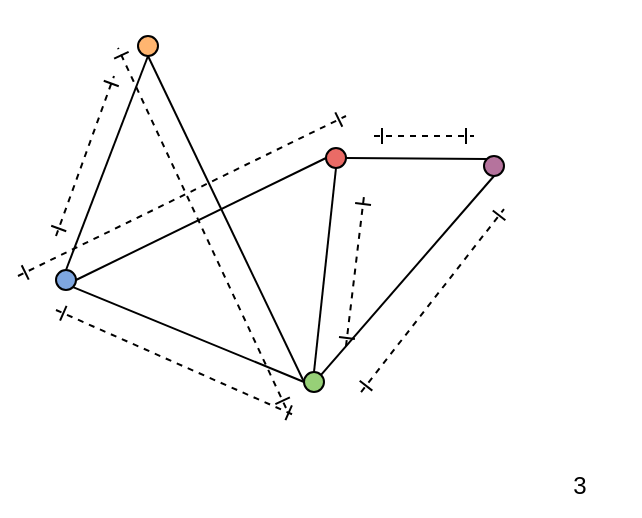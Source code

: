 <mxfile version="15.5.9" type="device"><diagram id="hONah3WAfhr1Wjk5RNia" name="Page-1"><mxGraphModel dx="360" dy="401" grid="1" gridSize="10" guides="1" tooltips="1" connect="1" arrows="1" fold="1" page="1" pageScale="1" pageWidth="400" pageHeight="300" math="0" shadow="0"><root><mxCell id="0"/><mxCell id="1" parent="0"/><mxCell id="gpHJCIJXBnooO_1f5_4y-19" value="" style="endArrow=ERone;startArrow=none;html=1;rounded=0;startFill=0;endFill=0;dashed=1;" parent="1" edge="1"><mxGeometry width="50" height="50" relative="1" as="geometry"><mxPoint x="536.981" y="70.097" as="sourcePoint"/><mxPoint x="537" y="70" as="targetPoint"/></mxGeometry></mxCell><mxCell id="gpHJCIJXBnooO_1f5_4y-27" value="" style="endArrow=ERone;startArrow=none;html=1;rounded=0;entryX=0.5;entryY=1;entryDx=0;entryDy=0;startFill=0;endFill=0;dashed=1;" parent="1" edge="1"><mxGeometry width="50" height="50" relative="1" as="geometry"><mxPoint x="551" y="50" as="sourcePoint"/><mxPoint x="551" y="50" as="targetPoint"/></mxGeometry></mxCell><mxCell id="czq-_bekdPevJ8FLWqP--18" value="" style="ellipse;whiteSpace=wrap;html=1;aspect=fixed;fillColor=#97D077;" parent="1" vertex="1"><mxGeometry x="622" y="228" width="10" height="10" as="geometry"/></mxCell><mxCell id="czq-_bekdPevJ8FLWqP--19" value="" style="ellipse;whiteSpace=wrap;html=1;aspect=fixed;fillColor=#7EA6E0;strokeColor=#000000;" parent="1" vertex="1"><mxGeometry x="498" y="177" width="10" height="10" as="geometry"/></mxCell><mxCell id="czq-_bekdPevJ8FLWqP--20" value="" style="ellipse;whiteSpace=wrap;html=1;aspect=fixed;fillColor=#FFB570;strokeColor=#000000;" parent="1" vertex="1"><mxGeometry x="539" y="60" width="10" height="10" as="geometry"/></mxCell><mxCell id="czq-_bekdPevJ8FLWqP--21" value="" style="ellipse;whiteSpace=wrap;html=1;aspect=fixed;fillColor=#EA6B66;strokeColor=#000000;" parent="1" vertex="1"><mxGeometry x="633" y="116" width="10" height="10" as="geometry"/></mxCell><mxCell id="czq-_bekdPevJ8FLWqP--22" value="" style="ellipse;whiteSpace=wrap;html=1;aspect=fixed;fillColor=#B5739D;strokeColor=#000000;" parent="1" vertex="1"><mxGeometry x="712" y="120" width="10" height="10" as="geometry"/></mxCell><mxCell id="dk1vcc2A4w3TklKo4a0w-1" value="" style="endArrow=none;html=1;rounded=0;entryX=0.5;entryY=1;entryDx=0;entryDy=0;exitX=0.5;exitY=0;exitDx=0;exitDy=0;" edge="1" parent="1" source="czq-_bekdPevJ8FLWqP--19" target="czq-_bekdPevJ8FLWqP--20"><mxGeometry width="50" height="50" relative="1" as="geometry"><mxPoint x="527" y="280" as="sourcePoint"/><mxPoint x="577" y="230" as="targetPoint"/></mxGeometry></mxCell><mxCell id="dk1vcc2A4w3TklKo4a0w-2" value="" style="endArrow=none;html=1;rounded=0;entryX=0;entryY=0.5;entryDx=0;entryDy=0;exitX=1;exitY=0.5;exitDx=0;exitDy=0;" edge="1" parent="1" source="czq-_bekdPevJ8FLWqP--19" target="czq-_bekdPevJ8FLWqP--21"><mxGeometry width="50" height="50" relative="1" as="geometry"><mxPoint x="527" y="280" as="sourcePoint"/><mxPoint x="577" y="230" as="targetPoint"/></mxGeometry></mxCell><mxCell id="dk1vcc2A4w3TklKo4a0w-3" value="" style="endArrow=none;html=1;rounded=0;entryX=0.5;entryY=1;entryDx=0;entryDy=0;exitX=0;exitY=0.5;exitDx=0;exitDy=0;" edge="1" parent="1" source="czq-_bekdPevJ8FLWqP--18" target="czq-_bekdPevJ8FLWqP--20"><mxGeometry width="50" height="50" relative="1" as="geometry"><mxPoint x="527" y="280" as="sourcePoint"/><mxPoint x="577" y="230" as="targetPoint"/></mxGeometry></mxCell><mxCell id="dk1vcc2A4w3TklKo4a0w-4" value="" style="endArrow=none;html=1;rounded=0;exitX=1;exitY=1;exitDx=0;exitDy=0;entryX=0;entryY=0.5;entryDx=0;entryDy=0;" edge="1" parent="1" source="czq-_bekdPevJ8FLWqP--19" target="czq-_bekdPevJ8FLWqP--18"><mxGeometry width="50" height="50" relative="1" as="geometry"><mxPoint x="527" y="280" as="sourcePoint"/><mxPoint x="577" y="230" as="targetPoint"/></mxGeometry></mxCell><mxCell id="dk1vcc2A4w3TklKo4a0w-5" value="" style="endArrow=none;html=1;rounded=0;entryX=0.5;entryY=1;entryDx=0;entryDy=0;exitX=1;exitY=0;exitDx=0;exitDy=0;" edge="1" parent="1" source="czq-_bekdPevJ8FLWqP--18" target="czq-_bekdPevJ8FLWqP--22"><mxGeometry width="50" height="50" relative="1" as="geometry"><mxPoint x="527" y="280" as="sourcePoint"/><mxPoint x="577" y="230" as="targetPoint"/></mxGeometry></mxCell><mxCell id="dk1vcc2A4w3TklKo4a0w-6" value="" style="endArrow=none;html=1;rounded=0;entryX=0.5;entryY=1;entryDx=0;entryDy=0;exitX=0.5;exitY=0;exitDx=0;exitDy=0;" edge="1" parent="1" source="czq-_bekdPevJ8FLWqP--18" target="czq-_bekdPevJ8FLWqP--21"><mxGeometry width="50" height="50" relative="1" as="geometry"><mxPoint x="527" y="280" as="sourcePoint"/><mxPoint x="577" y="230" as="targetPoint"/></mxGeometry></mxCell><mxCell id="dk1vcc2A4w3TklKo4a0w-7" value="" style="endArrow=none;html=1;rounded=0;entryX=0;entryY=0;entryDx=0;entryDy=0;exitX=1;exitY=0.5;exitDx=0;exitDy=0;" edge="1" parent="1" source="czq-_bekdPevJ8FLWqP--21" target="czq-_bekdPevJ8FLWqP--22"><mxGeometry width="50" height="50" relative="1" as="geometry"><mxPoint x="527" y="280" as="sourcePoint"/><mxPoint x="577" y="230" as="targetPoint"/></mxGeometry></mxCell><mxCell id="dk1vcc2A4w3TklKo4a0w-10" value="" style="endArrow=ERone;startArrow=ERone;html=1;rounded=0;startFill=0;endFill=0;dashed=1;" edge="1" parent="1"><mxGeometry width="50" height="50" relative="1" as="geometry"><mxPoint x="498" y="160" as="sourcePoint"/><mxPoint x="527" y="80" as="targetPoint"/></mxGeometry></mxCell><mxCell id="dk1vcc2A4w3TklKo4a0w-11" value="" style="endArrow=ERone;startArrow=ERone;html=1;rounded=0;startFill=0;endFill=0;dashed=1;" edge="1" parent="1"><mxGeometry width="50" height="50" relative="1" as="geometry"><mxPoint x="479" y="180" as="sourcePoint"/><mxPoint x="643" y="100" as="targetPoint"/></mxGeometry></mxCell><mxCell id="dk1vcc2A4w3TklKo4a0w-12" value="" style="endArrow=ERone;startArrow=ERone;html=1;rounded=0;entryX=0.5;entryY=1;entryDx=0;entryDy=0;startFill=0;endFill=0;dashed=1;" edge="1" parent="1"><mxGeometry width="50" height="50" relative="1" as="geometry"><mxPoint x="613" y="246" as="sourcePoint"/><mxPoint x="529" y="66" as="targetPoint"/></mxGeometry></mxCell><mxCell id="dk1vcc2A4w3TklKo4a0w-13" value="" style="endArrow=ERone;startArrow=ERone;html=1;rounded=0;startFill=0;endFill=0;dashed=1;" edge="1" parent="1"><mxGeometry width="50" height="50" relative="1" as="geometry"><mxPoint x="643" y="215" as="sourcePoint"/><mxPoint x="652" y="140" as="targetPoint"/></mxGeometry></mxCell><mxCell id="dk1vcc2A4w3TklKo4a0w-14" value="" style="endArrow=ERone;startArrow=ERone;html=1;rounded=0;exitX=1;exitY=0;exitDx=0;exitDy=0;startFill=0;endFill=0;dashed=1;" edge="1" parent="1"><mxGeometry width="50" height="50" relative="1" as="geometry"><mxPoint x="650.536" y="238.004" as="sourcePoint"/><mxPoint x="722" y="146.54" as="targetPoint"/></mxGeometry></mxCell><mxCell id="dk1vcc2A4w3TklKo4a0w-15" value="" style="endArrow=ERone;startArrow=ERone;html=1;rounded=0;startFill=0;endFill=0;dashed=1;" edge="1" parent="1"><mxGeometry width="50" height="50" relative="1" as="geometry"><mxPoint x="657" y="110" as="sourcePoint"/><mxPoint x="707" y="110" as="targetPoint"/></mxGeometry></mxCell><mxCell id="dk1vcc2A4w3TklKo4a0w-16" value="" style="endArrow=ERone;startArrow=ERone;html=1;rounded=0;startFill=0;endFill=0;dashed=1;" edge="1" parent="1"><mxGeometry width="50" height="50" relative="1" as="geometry"><mxPoint x="498" y="197" as="sourcePoint"/><mxPoint x="618" y="250" as="targetPoint"/></mxGeometry></mxCell><mxCell id="dk1vcc2A4w3TklKo4a0w-18" value="3" style="text;html=1;strokeColor=none;fillColor=none;align=center;verticalAlign=middle;whiteSpace=wrap;rounded=0;" vertex="1" parent="1"><mxGeometry x="730" y="270" width="60" height="30" as="geometry"/></mxCell></root></mxGraphModel></diagram></mxfile>